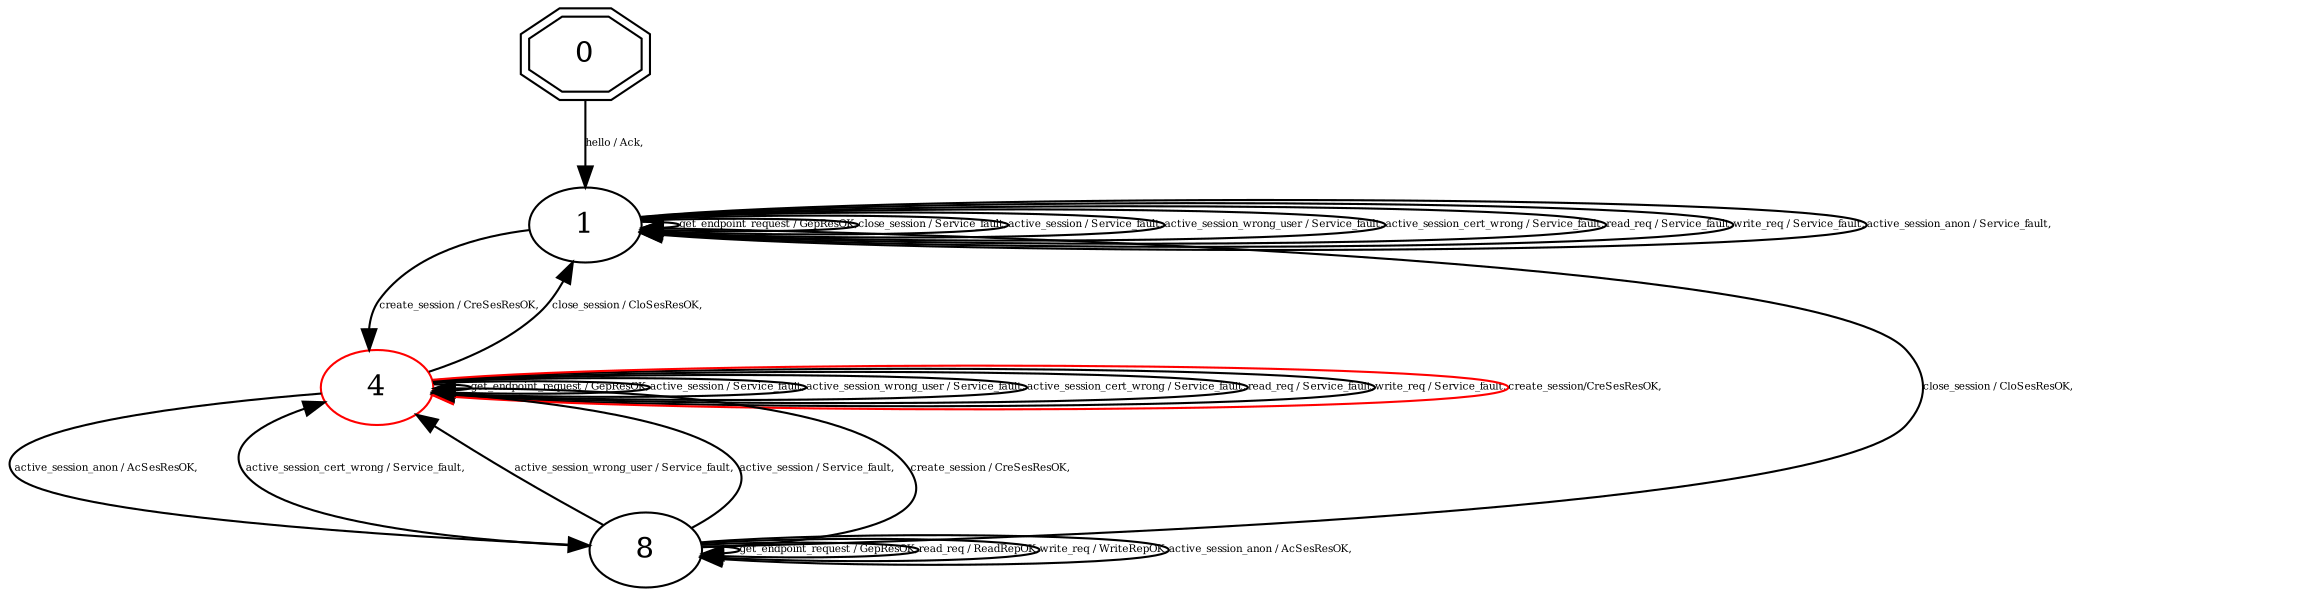 digraph "Automata" { 
	 "1_1_false" [shape=ellipse,style=filled,fillcolor=white,URL="1",label="1"];
	 "0_1_false" [shape=doubleoctagon,style=filled,fillcolor=white,URL="0",label="0"];
	 "4_1_false" [shape=ellipse,style=filled,fillcolor=white,URL="4",label="4",color=red];
	 "8_1_false" [shape=ellipse,style=filled,fillcolor=white,URL="8",label="8"];
	 "1_1_false"->"4_1_false" [fontsize=5,label="create_session / CreSesResOK,"];
	 "1_1_false"->"1_1_false" [fontsize=5,label="get_endpoint_request / GepResOK,"];
	 "1_1_false"->"1_1_false" [fontsize=5,label="close_session / Service_fault,"];
	 "1_1_false"->"1_1_false" [fontsize=5,label="active_session / Service_fault,"];
	 "1_1_false"->"1_1_false" [fontsize=5,label="active_session_wrong_user / Service_fault,"];
	 "1_1_false"->"1_1_false" [fontsize=5,label="active_session_cert_wrong / Service_fault,"];
	 "1_1_false"->"1_1_false" [fontsize=5,label="read_req / Service_fault,"];
	 "1_1_false"->"1_1_false" [fontsize=5,label="write_req / Service_fault,"];
	 "1_1_false"->"1_1_false" [fontsize=5,label="active_session_anon / Service_fault,"];
	 "4_1_false"->"1_1_false" [fontsize=5,label="close_session / CloSesResOK,"];
	 "4_1_false"->"4_1_false" [fontsize=5,label="get_endpoint_request / GepResOK,"];
	 "4_1_false"->"4_1_false" [fontsize=5,label="active_session / Service_fault,"];
	 "4_1_false"->"4_1_false" [fontsize=5,label="active_session_wrong_user / Service_fault,"];
	 "4_1_false"->"4_1_false" [fontsize=5,label="active_session_cert_wrong / Service_fault,"];
	 "4_1_false"->"4_1_false" [fontsize=5,label="read_req / Service_fault,"];
	 "4_1_false"->"4_1_false" [fontsize=5,label="write_req / Service_fault,"];
	 "4_1_false"->"8_1_false" [fontsize=5,label="active_session_anon / AcSesResOK,"];
	 "8_1_false"->"1_1_false" [fontsize=5,label="close_session / CloSesResOK,"];
	 "8_1_false"->"8_1_false" [fontsize=5,label="get_endpoint_request / GepResOK,"];
	 "8_1_false"->"8_1_false" [fontsize=5,label="read_req / ReadRepOK,"];
	 "8_1_false"->"8_1_false" [fontsize=5,label="write_req / WriteRepOK,"];
	 "8_1_false"->"8_1_false" [fontsize=5,label="active_session_anon / AcSesResOK,"];
	 "8_1_false"->"4_1_false" [fontsize=5,label="active_session_cert_wrong / Service_fault,"];
	 "8_1_false"->"4_1_false" [fontsize=5,label="active_session_wrong_user / Service_fault,"];
	 "8_1_false"->"4_1_false" [fontsize=5,label="active_session / Service_fault,"];
	 "8_1_false"->"4_1_false" [fontsize=5,label="create_session / CreSesResOK,"];
	 "0_1_false"->"1_1_false" [fontsize=5,label="hello / Ack,"];
	"4_1_false"->"4_1_false"[color=red,label="create_session/CreSesResOK,",fontsize=5];}
